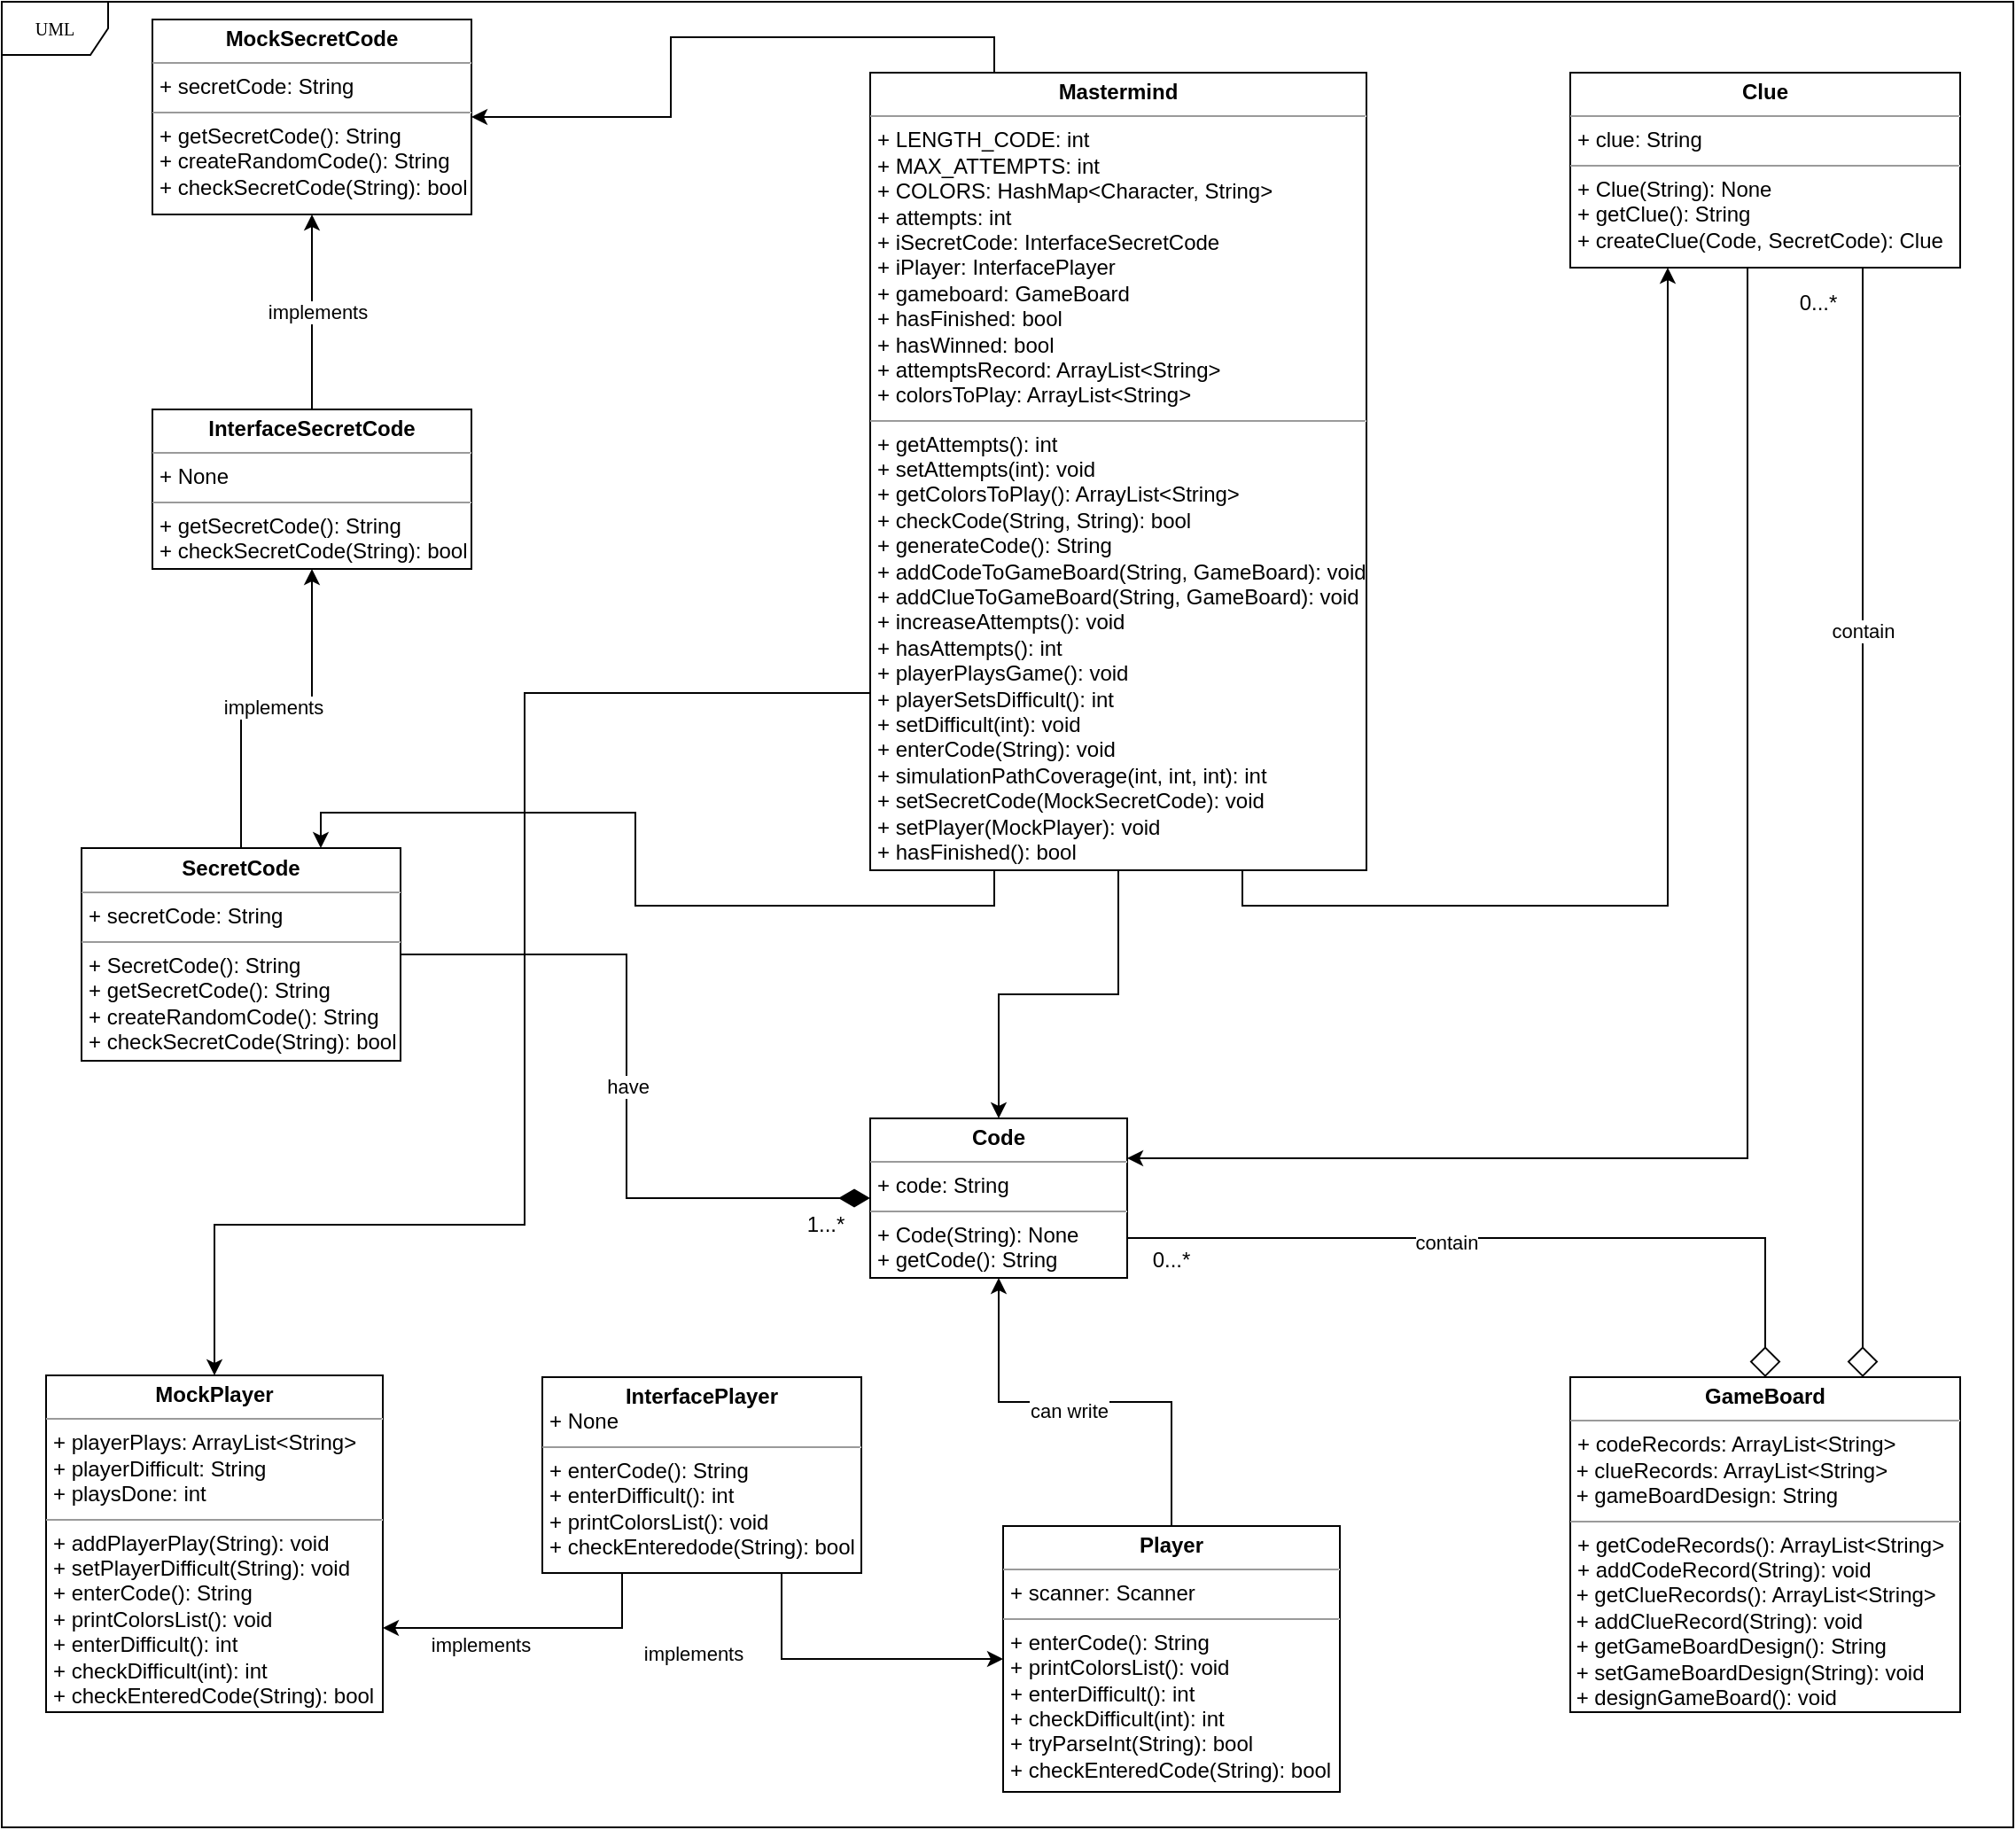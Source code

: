 <mxfile version="13.9.8" type="device"><diagram name="Page-1" id="c4acf3e9-155e-7222-9cf6-157b1a14988f"><mxGraphModel dx="1656" dy="2004" grid="1" gridSize="10" guides="1" tooltips="1" connect="1" arrows="1" fold="1" page="1" pageScale="1" pageWidth="850" pageHeight="1100" background="#ffffff" math="0" shadow="0"><root><mxCell id="0"/><mxCell id="1" parent="0"/><mxCell id="17acba5748e5396b-1" value="UML" style="shape=umlFrame;whiteSpace=wrap;html=1;rounded=0;shadow=0;comic=0;labelBackgroundColor=none;strokeWidth=1;fontFamily=Verdana;fontSize=10;align=center;" parent="1" vertex="1"><mxGeometry x="25" y="-320" width="1135" height="1030" as="geometry"/></mxCell><mxCell id="xgplp79wPDb4gXNDayXj-12" style="edgeStyle=orthogonalEdgeStyle;rounded=0;orthogonalLoop=1;jettySize=auto;html=1;exitX=0.5;exitY=0;exitDx=0;exitDy=0;entryX=1;entryY=0.75;entryDx=0;entryDy=0;endArrow=none;endFill=0;startArrow=diamond;startFill=0;endSize=15;startSize=15;" parent="1" source="5d2195bd80daf111-10" target="5d2195bd80daf111-15" edge="1"><mxGeometry relative="1" as="geometry"><Array as="points"><mxPoint x="1020" y="378"/></Array></mxGeometry></mxCell><mxCell id="xgplp79wPDb4gXNDayXj-15" value="contain" style="edgeLabel;html=1;align=center;verticalAlign=middle;resizable=0;points=[];" parent="xgplp79wPDb4gXNDayXj-12" vertex="1" connectable="0"><mxGeometry x="-0.122" relative="1" as="geometry"><mxPoint x="-66.4" y="2.43" as="offset"/></mxGeometry></mxCell><mxCell id="xgplp79wPDb4gXNDayXj-13" value="contain" style="edgeStyle=orthogonalEdgeStyle;rounded=0;orthogonalLoop=1;jettySize=auto;html=1;exitX=0.75;exitY=0;exitDx=0;exitDy=0;endArrow=none;endFill=0;startArrow=diamond;startFill=0;strokeWidth=1;endSize=15;startSize=15;entryX=0.5;entryY=1;entryDx=0;entryDy=0;" parent="1" source="5d2195bd80daf111-10" target="5d2195bd80daf111-19" edge="1"><mxGeometry x="0.2" relative="1" as="geometry"><Array as="points"><mxPoint x="1075" y="-180"/></Array><mxPoint x="665" y="457" as="sourcePoint"/><mxPoint x="690" y="346" as="targetPoint"/><mxPoint as="offset"/></mxGeometry></mxCell><mxCell id="5d2195bd80daf111-10" value="&lt;p style=&quot;margin: 0px ; margin-top: 4px ; text-align: center&quot;&gt;&lt;b&gt;GameBoard&lt;/b&gt;&lt;/p&gt;&lt;hr size=&quot;1&quot;&gt;&lt;p style=&quot;margin: 0px ; margin-left: 4px&quot;&gt;+ codeRecords: ArrayList&amp;lt;String&amp;gt;&lt;br&gt;&lt;/p&gt;&amp;nbsp;+ clueRecords: ArrayList&amp;lt;String&amp;gt;&lt;br&gt;&amp;nbsp;+ gameBoardDesign: String&lt;br&gt;&lt;hr size=&quot;1&quot;&gt;&lt;p style=&quot;margin: 0px ; margin-left: 4px&quot;&gt;+ getCodeRecords(): ArrayList&amp;lt;String&amp;gt;&lt;br&gt;+ addCodeRecord(String): void&lt;/p&gt;&lt;p style=&quot;margin: 0px ; margin-left: 4px&quot;&gt;&lt;/p&gt;&amp;nbsp;+ getClueRecords(): ArrayList&amp;lt;String&amp;gt;&lt;br&gt;&amp;nbsp;+ addClueRecord(String): void&lt;br&gt;&amp;nbsp;+&amp;nbsp;getGameBoardDesign(): String&lt;br&gt;&amp;nbsp;+ setGameBoardDesign(String): void&lt;br&gt;&amp;nbsp;+ designGameBoard(): void" style="verticalAlign=top;align=left;overflow=fill;fontSize=12;fontFamily=Helvetica;html=1;rounded=0;shadow=0;comic=0;labelBackgroundColor=none;strokeWidth=1" parent="1" vertex="1"><mxGeometry x="910" y="456" width="220" height="189" as="geometry"/></mxCell><mxCell id="xgplp79wPDb4gXNDayXj-8" value="have" style="edgeStyle=orthogonalEdgeStyle;rounded=0;orthogonalLoop=1;jettySize=auto;html=1;exitX=1;exitY=0.5;exitDx=0;exitDy=0;entryX=0;entryY=0.5;entryDx=0;entryDy=0;endArrow=diamondThin;endFill=1;endSize=15;startSize=15;" parent="1" source="5d2195bd80daf111-12" target="5d2195bd80daf111-15" edge="1"><mxGeometry relative="1" as="geometry"/></mxCell><mxCell id="h7SF1PYMcg5d34Cs9n4j-23" value="" style="edgeStyle=orthogonalEdgeStyle;rounded=0;orthogonalLoop=1;jettySize=auto;html=1;startArrow=none;startFill=0;endArrow=classic;endFill=1;" edge="1" parent="1" source="5d2195bd80daf111-12" target="h7SF1PYMcg5d34Cs9n4j-4"><mxGeometry relative="1" as="geometry"/></mxCell><mxCell id="5d2195bd80daf111-12" value="&lt;p style=&quot;margin: 0px ; margin-top: 4px ; text-align: center&quot;&gt;&lt;b&gt;SecretCode&lt;/b&gt;&lt;/p&gt;&lt;hr size=&quot;1&quot;&gt;&lt;p style=&quot;margin: 0px ; margin-left: 4px&quot;&gt;+ secretCode: String&lt;br&gt;&lt;/p&gt;&lt;hr size=&quot;1&quot;&gt;&lt;p style=&quot;margin: 0px ; margin-left: 4px&quot;&gt;+ SecretCode(): String&lt;br&gt;+ getSecretCode(): String&lt;/p&gt;&lt;p style=&quot;margin: 0px ; margin-left: 4px&quot;&gt;+ createRandomCode(): String&lt;/p&gt;&lt;p style=&quot;margin: 0px ; margin-left: 4px&quot;&gt;+ checkSecretCode(String): bool&lt;/p&gt;" style="verticalAlign=top;align=left;overflow=fill;fontSize=12;fontFamily=Helvetica;html=1;rounded=0;shadow=0;comic=0;labelBackgroundColor=none;strokeWidth=1" parent="1" vertex="1"><mxGeometry x="70" y="157.5" width="180" height="120" as="geometry"/></mxCell><mxCell id="5d2195bd80daf111-15" value="&lt;p style=&quot;margin: 0px ; margin-top: 4px ; text-align: center&quot;&gt;&lt;b&gt;Code&lt;/b&gt;&lt;/p&gt;&lt;hr size=&quot;1&quot;&gt;&lt;p style=&quot;margin: 0px ; margin-left: 4px&quot;&gt;+ code: String&lt;br&gt;&lt;/p&gt;&lt;hr size=&quot;1&quot;&gt;&lt;p style=&quot;margin: 0px ; margin-left: 4px&quot;&gt;+ Code(String): None&lt;br&gt;+ getCode(): String&lt;/p&gt;" style="verticalAlign=top;align=left;overflow=fill;fontSize=12;fontFamily=Helvetica;html=1;rounded=0;shadow=0;comic=0;labelBackgroundColor=none;strokeWidth=1" parent="1" vertex="1"><mxGeometry x="515" y="310" width="145" height="90" as="geometry"/></mxCell><mxCell id="xgplp79wPDb4gXNDayXj-6" style="edgeStyle=orthogonalEdgeStyle;rounded=0;orthogonalLoop=1;jettySize=auto;html=1;exitX=0.5;exitY=1;exitDx=0;exitDy=0;entryX=0.5;entryY=0;entryDx=0;entryDy=0;" parent="1" source="5d2195bd80daf111-18" target="5d2195bd80daf111-15" edge="1"><mxGeometry relative="1" as="geometry"/></mxCell><mxCell id="xgplp79wPDb4gXNDayXj-9" style="edgeStyle=orthogonalEdgeStyle;rounded=0;orthogonalLoop=1;jettySize=auto;html=1;exitX=0.75;exitY=1;exitDx=0;exitDy=0;entryX=0.25;entryY=1;entryDx=0;entryDy=0;" parent="1" source="5d2195bd80daf111-18" target="5d2195bd80daf111-19" edge="1"><mxGeometry relative="1" as="geometry"/></mxCell><mxCell id="xgplp79wPDb4gXNDayXj-11" style="edgeStyle=orthogonalEdgeStyle;rounded=0;orthogonalLoop=1;jettySize=auto;html=1;exitX=0.25;exitY=1;exitDx=0;exitDy=0;entryX=0.75;entryY=0;entryDx=0;entryDy=0;" parent="1" source="5d2195bd80daf111-18" target="5d2195bd80daf111-12" edge="1"><mxGeometry relative="1" as="geometry"/></mxCell><mxCell id="h7SF1PYMcg5d34Cs9n4j-3" style="edgeStyle=orthogonalEdgeStyle;rounded=0;orthogonalLoop=1;jettySize=auto;html=1;exitX=0.25;exitY=0;exitDx=0;exitDy=0;entryX=1;entryY=0.5;entryDx=0;entryDy=0;" edge="1" parent="1" source="5d2195bd80daf111-18" target="h7SF1PYMcg5d34Cs9n4j-1"><mxGeometry relative="1" as="geometry"/></mxCell><mxCell id="5d2195bd80daf111-18" value="&lt;p style=&quot;margin: 0px ; margin-top: 4px ; text-align: center&quot;&gt;&lt;b&gt;Mastermind&lt;/b&gt;&lt;/p&gt;&lt;hr size=&quot;1&quot;&gt;&lt;p style=&quot;margin: 0px ; margin-left: 4px&quot;&gt;+ LENGTH_CODE: int&lt;br&gt;&lt;/p&gt;&lt;p style=&quot;margin: 0px ; margin-left: 4px&quot;&gt;+ MAX_ATTEMPTS: int&lt;/p&gt;&lt;p style=&quot;margin: 0px ; margin-left: 4px&quot;&gt;+ COLORS: HashMap&amp;lt;Character, String&amp;gt;&lt;/p&gt;&lt;p style=&quot;margin: 0px ; margin-left: 4px&quot;&gt;+ attempts: int&lt;/p&gt;&lt;p style=&quot;margin: 0px ; margin-left: 4px&quot;&gt;+ iSecretCode: InterfaceSecretCode&lt;/p&gt;&lt;p style=&quot;margin: 0px ; margin-left: 4px&quot;&gt;+ iPlayer: InterfacePlayer&lt;/p&gt;&lt;p style=&quot;margin: 0px ; margin-left: 4px&quot;&gt;+ gameboard: GameBoard&lt;/p&gt;&lt;p style=&quot;margin: 0px ; margin-left: 4px&quot;&gt;+ hasFinished: bool&lt;/p&gt;&lt;p style=&quot;margin: 0px ; margin-left: 4px&quot;&gt;+ hasWinned: bool&lt;/p&gt;&lt;p style=&quot;margin: 0px ; margin-left: 4px&quot;&gt;+ attemptsRecord: ArrayList&amp;lt;String&amp;gt;&lt;/p&gt;&lt;p style=&quot;margin: 0px ; margin-left: 4px&quot;&gt;+ colorsToPlay: ArrayList&amp;lt;String&amp;gt;&lt;/p&gt;&lt;hr size=&quot;1&quot;&gt;&lt;p style=&quot;margin: 0px ; margin-left: 4px&quot;&gt;+ getAttempts(): int&lt;/p&gt;&lt;p style=&quot;margin: 0px ; margin-left: 4px&quot;&gt;+ setAttempts(int): void&lt;/p&gt;&lt;p style=&quot;margin: 0px ; margin-left: 4px&quot;&gt;+ getColorsToPlay(): ArrayList&amp;lt;String&amp;gt;&lt;/p&gt;&lt;p style=&quot;margin: 0px ; margin-left: 4px&quot;&gt;+ checkCode(String, String): bool&lt;br&gt;+ generateCode(): String&lt;/p&gt;&lt;p style=&quot;margin: 0px ; margin-left: 4px&quot;&gt;+&amp;nbsp;addCodeToGameBoard(String, GameBoard): void&lt;/p&gt;&lt;p style=&quot;margin: 0px ; margin-left: 4px&quot;&gt;+ addClueToGameBoard(String, GameBoard): void&lt;br&gt;&lt;/p&gt;&lt;p style=&quot;margin: 0px ; margin-left: 4px&quot;&gt;+ increaseAttempts(): void&lt;/p&gt;&lt;p style=&quot;margin: 0px ; margin-left: 4px&quot;&gt;+ hasAttempts(): int&lt;/p&gt;&lt;p style=&quot;margin: 0px ; margin-left: 4px&quot;&gt;+ playerPlaysGame(): void&lt;/p&gt;&lt;p style=&quot;margin: 0px ; margin-left: 4px&quot;&gt;+ playerSetsDifficult(): int&lt;/p&gt;&lt;p style=&quot;margin: 0px ; margin-left: 4px&quot;&gt;+ setDifficult(int): void&lt;/p&gt;&lt;p style=&quot;margin: 0px ; margin-left: 4px&quot;&gt;+ enterCode(String): void&lt;/p&gt;&lt;p style=&quot;margin: 0px ; margin-left: 4px&quot;&gt;+&amp;nbsp;simulationPathCoverage(int, int, int): int&lt;/p&gt;&lt;p style=&quot;margin: 0px ; margin-left: 4px&quot;&gt;+ setSecretCode(MockSecretCode): void&lt;/p&gt;&lt;p style=&quot;margin: 0px ; margin-left: 4px&quot;&gt;+ setPlayer(MockPlayer): void&lt;/p&gt;&lt;p style=&quot;margin: 0px ; margin-left: 4px&quot;&gt;+ hasFinished(): bool&lt;/p&gt;&lt;p style=&quot;margin: 0px ; margin-left: 4px&quot;&gt;+ hasWinned(): bool&lt;/p&gt;" style="verticalAlign=top;align=left;overflow=fill;fontSize=12;fontFamily=Helvetica;html=1;rounded=0;shadow=0;comic=0;labelBackgroundColor=none;strokeWidth=1" parent="1" vertex="1"><mxGeometry x="515" y="-280" width="280" height="450" as="geometry"/></mxCell><mxCell id="xgplp79wPDb4gXNDayXj-10" style="edgeStyle=orthogonalEdgeStyle;rounded=0;orthogonalLoop=1;jettySize=auto;html=1;exitX=0.25;exitY=1;exitDx=0;exitDy=0;entryX=1;entryY=0.25;entryDx=0;entryDy=0;" parent="1" source="5d2195bd80daf111-19" target="5d2195bd80daf111-15" edge="1"><mxGeometry relative="1" as="geometry"><Array as="points"><mxPoint x="1010" y="-170"/><mxPoint x="1010" y="333"/></Array></mxGeometry></mxCell><mxCell id="5d2195bd80daf111-19" value="&lt;p style=&quot;margin: 0px ; margin-top: 4px ; text-align: center&quot;&gt;&lt;b&gt;Clue&lt;/b&gt;&lt;/p&gt;&lt;hr size=&quot;1&quot;&gt;&lt;p style=&quot;margin: 0px ; margin-left: 4px&quot;&gt;+ clue: String&lt;br&gt;&lt;/p&gt;&lt;hr size=&quot;1&quot;&gt;&lt;p style=&quot;margin: 0px ; margin-left: 4px&quot;&gt;+ Clue(String): None&lt;/p&gt;&lt;p style=&quot;margin: 0px ; margin-left: 4px&quot;&gt;+ getClue(): String&lt;br&gt;+ createClue(Code, SecretCode): Clue&lt;/p&gt;&lt;p style=&quot;margin: 0px ; margin-left: 4px&quot;&gt;&lt;br&gt;&lt;/p&gt;" style="verticalAlign=top;align=left;overflow=fill;fontSize=12;fontFamily=Helvetica;html=1;rounded=0;shadow=0;comic=0;labelBackgroundColor=none;strokeWidth=1" parent="1" vertex="1"><mxGeometry x="910" y="-280" width="220" height="110" as="geometry"/></mxCell><mxCell id="xgplp79wPDb4gXNDayXj-14" style="edgeStyle=orthogonalEdgeStyle;rounded=0;orthogonalLoop=1;jettySize=auto;html=1;exitX=0.5;exitY=0;exitDx=0;exitDy=0;entryX=0.5;entryY=1;entryDx=0;entryDy=0;" parent="1" source="5d2195bd80daf111-20" target="5d2195bd80daf111-15" edge="1"><mxGeometry relative="1" as="geometry"/></mxCell><mxCell id="xgplp79wPDb4gXNDayXj-20" value="can write" style="edgeLabel;html=1;align=center;verticalAlign=middle;resizable=0;points=[];" parent="xgplp79wPDb4gXNDayXj-14" vertex="1" connectable="0"><mxGeometry x="0.235" y="2" relative="1" as="geometry"><mxPoint x="18" y="3" as="offset"/></mxGeometry></mxCell><mxCell id="5d2195bd80daf111-20" value="&lt;p style=&quot;margin: 0px ; margin-top: 4px ; text-align: center&quot;&gt;&lt;b&gt;Player&lt;/b&gt;&lt;/p&gt;&lt;hr size=&quot;1&quot;&gt;&lt;p style=&quot;margin: 0px ; margin-left: 4px&quot;&gt;+ scanner: Scanner&lt;br&gt;&lt;/p&gt;&lt;hr size=&quot;1&quot;&gt;&lt;p style=&quot;margin: 0px ; margin-left: 4px&quot;&gt;+ enterCode(): String&lt;/p&gt;&lt;p style=&quot;margin: 0px ; margin-left: 4px&quot;&gt;+ printColorsList(): void&lt;/p&gt;&lt;p style=&quot;margin: 0px ; margin-left: 4px&quot;&gt;+ enterDifficult(): int&lt;/p&gt;&lt;p style=&quot;margin: 0px ; margin-left: 4px&quot;&gt;+ checkDifficult(int): int&lt;/p&gt;&lt;p style=&quot;margin: 0px ; margin-left: 4px&quot;&gt;+ tryParseInt(String): bool&lt;/p&gt;&lt;p style=&quot;margin: 0px ; margin-left: 4px&quot;&gt;+ checkEnteredCode(String): bool&lt;/p&gt;" style="verticalAlign=top;align=left;overflow=fill;fontSize=12;fontFamily=Helvetica;html=1;rounded=0;shadow=0;comic=0;labelBackgroundColor=none;strokeWidth=1" parent="1" vertex="1"><mxGeometry x="590" y="540" width="190" height="150" as="geometry"/></mxCell><mxCell id="xgplp79wPDb4gXNDayXj-16" value="0...*" style="text;html=1;strokeColor=none;fillColor=none;align=center;verticalAlign=middle;whiteSpace=wrap;rounded=0;" parent="1" vertex="1"><mxGeometry x="665" y="380" width="40" height="20" as="geometry"/></mxCell><mxCell id="xgplp79wPDb4gXNDayXj-17" value="0...*" style="text;html=1;strokeColor=none;fillColor=none;align=center;verticalAlign=middle;whiteSpace=wrap;rounded=0;" parent="1" vertex="1"><mxGeometry x="1030" y="-160" width="40" height="20" as="geometry"/></mxCell><mxCell id="xgplp79wPDb4gXNDayXj-21" value="1...*" style="text;html=1;strokeColor=none;fillColor=none;align=center;verticalAlign=middle;whiteSpace=wrap;rounded=0;" parent="1" vertex="1"><mxGeometry x="470" y="360" width="40" height="20" as="geometry"/></mxCell><mxCell id="h7SF1PYMcg5d34Cs9n4j-5" style="edgeStyle=orthogonalEdgeStyle;rounded=0;orthogonalLoop=1;jettySize=auto;html=1;exitX=0.5;exitY=1;exitDx=0;exitDy=0;entryX=0.5;entryY=0;entryDx=0;entryDy=0;startArrow=classic;startFill=1;endArrow=none;endFill=0;" edge="1" parent="1" source="h7SF1PYMcg5d34Cs9n4j-1" target="h7SF1PYMcg5d34Cs9n4j-4"><mxGeometry relative="1" as="geometry"/></mxCell><mxCell id="h7SF1PYMcg5d34Cs9n4j-1" value="&lt;p style=&quot;margin: 0px ; margin-top: 4px ; text-align: center&quot;&gt;&lt;b&gt;MockSecretCode&lt;/b&gt;&lt;/p&gt;&lt;hr size=&quot;1&quot;&gt;&lt;p style=&quot;margin: 0px ; margin-left: 4px&quot;&gt;+ secretCode: String&lt;br&gt;&lt;/p&gt;&lt;hr size=&quot;1&quot;&gt;&lt;p style=&quot;margin: 0px ; margin-left: 4px&quot;&gt;+ getSecretCode(): String&lt;/p&gt;&lt;p style=&quot;margin: 0px ; margin-left: 4px&quot;&gt;+ createRandomCode(): String&lt;/p&gt;&lt;p style=&quot;margin: 0px ; margin-left: 4px&quot;&gt;+ checkSecretCode(String): bool&lt;/p&gt;" style="verticalAlign=top;align=left;overflow=fill;fontSize=12;fontFamily=Helvetica;html=1;rounded=0;shadow=0;comic=0;labelBackgroundColor=none;strokeWidth=1" vertex="1" parent="1"><mxGeometry x="110" y="-310" width="180" height="110" as="geometry"/></mxCell><mxCell id="h7SF1PYMcg5d34Cs9n4j-4" value="&lt;p style=&quot;margin: 0px ; margin-top: 4px ; text-align: center&quot;&gt;&lt;b&gt;InterfaceSecretCode&lt;/b&gt;&lt;/p&gt;&lt;hr size=&quot;1&quot;&gt;&lt;p style=&quot;margin: 0px ; margin-left: 4px&quot;&gt;+ None&lt;br&gt;&lt;/p&gt;&lt;hr size=&quot;1&quot;&gt;&lt;p style=&quot;margin: 0px ; margin-left: 4px&quot;&gt;+ getSecretCode(): String&lt;/p&gt;&lt;p style=&quot;margin: 0px ; margin-left: 4px&quot;&gt;+ checkSecretCode(String): bool&lt;/p&gt;" style="verticalAlign=top;align=left;overflow=fill;fontSize=12;fontFamily=Helvetica;html=1;rounded=0;shadow=0;comic=0;labelBackgroundColor=none;strokeWidth=1" vertex="1" parent="1"><mxGeometry x="110" y="-90" width="180" height="90" as="geometry"/></mxCell><mxCell id="h7SF1PYMcg5d34Cs9n4j-8" value="implements" style="edgeLabel;html=1;align=center;verticalAlign=middle;resizable=0;points=[];" vertex="1" connectable="0" parent="1"><mxGeometry x="180" y="140" as="geometry"><mxPoint x="-2" y="-62" as="offset"/></mxGeometry></mxCell><mxCell id="h7SF1PYMcg5d34Cs9n4j-9" value="implements" style="edgeLabel;html=1;align=center;verticalAlign=middle;resizable=0;points=[];" vertex="1" connectable="0" parent="1"><mxGeometry x="170" y="20" as="geometry"><mxPoint x="33" y="-165" as="offset"/></mxGeometry></mxCell><mxCell id="h7SF1PYMcg5d34Cs9n4j-11" style="edgeStyle=orthogonalEdgeStyle;rounded=0;orthogonalLoop=1;jettySize=auto;html=1;exitX=0.5;exitY=0;exitDx=0;exitDy=0;entryX=0;entryY=0.5;entryDx=0;entryDy=0;startArrow=classic;startFill=1;endArrow=none;endFill=0;" edge="1" parent="1" source="h7SF1PYMcg5d34Cs9n4j-10" target="5d2195bd80daf111-18"><mxGeometry relative="1" as="geometry"><Array as="points"><mxPoint x="145" y="370"/><mxPoint x="320" y="370"/><mxPoint x="320" y="70"/><mxPoint x="515" y="70"/></Array></mxGeometry></mxCell><mxCell id="h7SF1PYMcg5d34Cs9n4j-10" value="&lt;p style=&quot;margin: 0px ; margin-top: 4px ; text-align: center&quot;&gt;&lt;b&gt;MockPlayer&lt;/b&gt;&lt;/p&gt;&lt;hr size=&quot;1&quot;&gt;&lt;p style=&quot;margin: 0px ; margin-left: 4px&quot;&gt;+ playerPlays: ArrayList&amp;lt;String&amp;gt;&lt;br&gt;&lt;/p&gt;&lt;p style=&quot;margin: 0px ; margin-left: 4px&quot;&gt;+ playerDifficult: String&lt;/p&gt;&lt;p style=&quot;margin: 0px ; margin-left: 4px&quot;&gt;+ playsDone: int&lt;/p&gt;&lt;hr size=&quot;1&quot;&gt;&lt;p style=&quot;margin: 0px ; margin-left: 4px&quot;&gt;+ addPlayerPlay(String): void&lt;/p&gt;&lt;p style=&quot;margin: 0px ; margin-left: 4px&quot;&gt;+ setPlayerDifficult(String): void&lt;/p&gt;&lt;p style=&quot;margin: 0px ; margin-left: 4px&quot;&gt;+ enterCode(): String&lt;/p&gt;&lt;p style=&quot;margin: 0px ; margin-left: 4px&quot;&gt;+ printColorsList(): void&lt;/p&gt;&lt;p style=&quot;margin: 0px ; margin-left: 4px&quot;&gt;+ enterDifficult(): int&lt;/p&gt;&lt;p style=&quot;margin: 0px ; margin-left: 4px&quot;&gt;+ checkDifficult(int): int&lt;/p&gt;&lt;p style=&quot;margin: 0px ; margin-left: 4px&quot;&gt;+ checkEnteredCode(String): bool&lt;/p&gt;" style="verticalAlign=top;align=left;overflow=fill;fontSize=12;fontFamily=Helvetica;html=1;rounded=0;shadow=0;comic=0;labelBackgroundColor=none;strokeWidth=1" vertex="1" parent="1"><mxGeometry x="50" y="455" width="190" height="190" as="geometry"/></mxCell><mxCell id="h7SF1PYMcg5d34Cs9n4j-16" style="edgeStyle=orthogonalEdgeStyle;rounded=0;orthogonalLoop=1;jettySize=auto;html=1;exitX=0.5;exitY=1;exitDx=0;exitDy=0;startArrow=classic;startFill=1;endArrow=none;endFill=0;" edge="1" parent="1" source="xgplp79wPDb4gXNDayXj-17" target="xgplp79wPDb4gXNDayXj-17"><mxGeometry relative="1" as="geometry"/></mxCell><mxCell id="h7SF1PYMcg5d34Cs9n4j-17" value="implements" style="edgeLabel;html=1;align=center;verticalAlign=middle;resizable=0;points=[];rotation=0;" vertex="1" connectable="0" parent="1"><mxGeometry x="410" y="605" as="geometry"><mxPoint x="5" y="7" as="offset"/></mxGeometry></mxCell><mxCell id="h7SF1PYMcg5d34Cs9n4j-19" style="edgeStyle=orthogonalEdgeStyle;rounded=0;orthogonalLoop=1;jettySize=auto;html=1;exitX=0.75;exitY=1;exitDx=0;exitDy=0;entryX=0;entryY=0.5;entryDx=0;entryDy=0;startArrow=none;startFill=0;endArrow=classic;endFill=1;" edge="1" parent="1" source="h7SF1PYMcg5d34Cs9n4j-18" target="5d2195bd80daf111-20"><mxGeometry relative="1" as="geometry"/></mxCell><mxCell id="h7SF1PYMcg5d34Cs9n4j-20" style="edgeStyle=orthogonalEdgeStyle;rounded=0;orthogonalLoop=1;jettySize=auto;html=1;exitX=0.25;exitY=1;exitDx=0;exitDy=0;entryX=1;entryY=0.75;entryDx=0;entryDy=0;startArrow=none;startFill=0;endArrow=classic;endFill=1;" edge="1" parent="1" source="h7SF1PYMcg5d34Cs9n4j-18" target="h7SF1PYMcg5d34Cs9n4j-10"><mxGeometry relative="1" as="geometry"/></mxCell><mxCell id="h7SF1PYMcg5d34Cs9n4j-18" value="&lt;p style=&quot;margin: 0px ; margin-top: 4px ; text-align: center&quot;&gt;&lt;b&gt;InterfacePlayer&lt;/b&gt;&lt;/p&gt;&lt;p style=&quot;margin: 0px ; margin-left: 4px&quot;&gt;+ None&lt;br&gt;&lt;/p&gt;&lt;hr size=&quot;1&quot;&gt;&lt;p style=&quot;margin: 0px ; margin-left: 4px&quot;&gt;+ enterCode(): String&lt;/p&gt;&lt;p style=&quot;margin: 0px ; margin-left: 4px&quot;&gt;+ enterDifficult(): int&lt;/p&gt;&lt;p style=&quot;margin: 0px ; margin-left: 4px&quot;&gt;+ printColorsList(): void&lt;/p&gt;&lt;p style=&quot;margin: 0px ; margin-left: 4px&quot;&gt;+ checkEnteredode(String): bool&lt;/p&gt;" style="verticalAlign=top;align=left;overflow=fill;fontSize=12;fontFamily=Helvetica;html=1;rounded=0;shadow=0;comic=0;labelBackgroundColor=none;strokeWidth=1" vertex="1" parent="1"><mxGeometry x="330" y="456" width="180" height="110.5" as="geometry"/></mxCell><mxCell id="h7SF1PYMcg5d34Cs9n4j-21" value="implements" style="edgeLabel;html=1;align=center;verticalAlign=middle;resizable=0;points=[];rotation=0;" vertex="1" connectable="0" parent="1"><mxGeometry x="290" y="600" as="geometry"><mxPoint x="5" y="7" as="offset"/></mxGeometry></mxCell></root></mxGraphModel></diagram></mxfile>